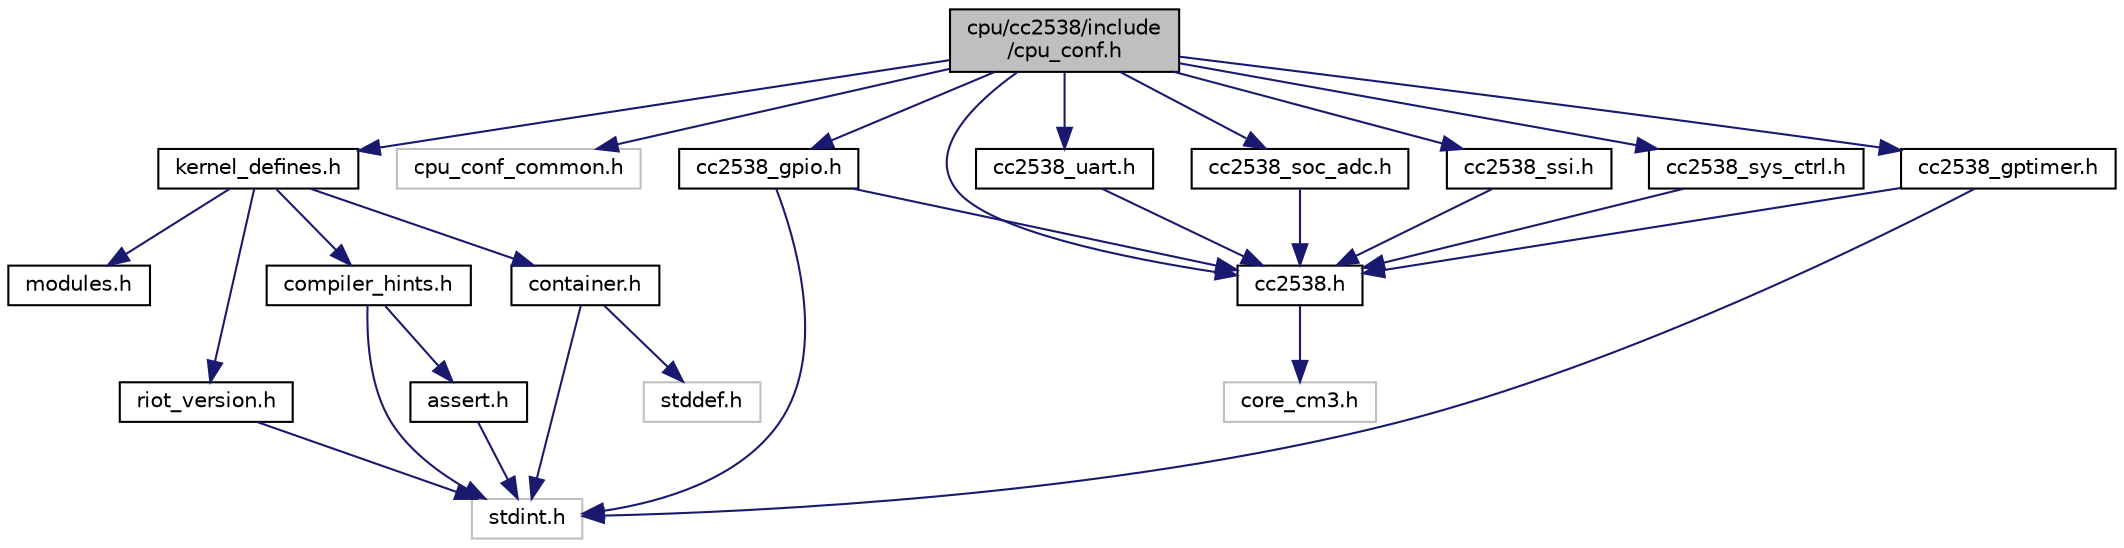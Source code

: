 digraph "cpu/cc2538/include/cpu_conf.h"
{
 // LATEX_PDF_SIZE
  edge [fontname="Helvetica",fontsize="10",labelfontname="Helvetica",labelfontsize="10"];
  node [fontname="Helvetica",fontsize="10",shape=record];
  Node1 [label="cpu/cc2538/include\l/cpu_conf.h",height=0.2,width=0.4,color="black", fillcolor="grey75", style="filled", fontcolor="black",tooltip="Implementation specific CPU configuration options."];
  Node1 -> Node2 [color="midnightblue",fontsize="10",style="solid",fontname="Helvetica"];
  Node2 [label="kernel_defines.h",height=0.2,width=0.4,color="black", fillcolor="white", style="filled",URL="$kernel__defines_8h.html",tooltip="Common macros and compiler attributes/pragmas configuration."];
  Node2 -> Node3 [color="midnightblue",fontsize="10",style="solid",fontname="Helvetica"];
  Node3 [label="modules.h",height=0.2,width=0.4,color="black", fillcolor="white", style="filled",URL="$modules_8h.html",tooltip="Common macros and compiler attributes/pragmas configuration."];
  Node2 -> Node4 [color="midnightblue",fontsize="10",style="solid",fontname="Helvetica"];
  Node4 [label="riot_version.h",height=0.2,width=0.4,color="black", fillcolor="white", style="filled",URL="$riot__version_8h.html",tooltip="Common macros and compiler attributes/pragmas configuration."];
  Node4 -> Node5 [color="midnightblue",fontsize="10",style="solid",fontname="Helvetica"];
  Node5 [label="stdint.h",height=0.2,width=0.4,color="grey75", fillcolor="white", style="filled",tooltip=" "];
  Node2 -> Node6 [color="midnightblue",fontsize="10",style="solid",fontname="Helvetica"];
  Node6 [label="compiler_hints.h",height=0.2,width=0.4,color="black", fillcolor="white", style="filled",URL="$compiler__hints_8h.html",tooltip="Common macros and compiler attributes/pragmas configuration."];
  Node6 -> Node7 [color="midnightblue",fontsize="10",style="solid",fontname="Helvetica"];
  Node7 [label="assert.h",height=0.2,width=0.4,color="black", fillcolor="white", style="filled",URL="$assert_8h.html",tooltip="POSIX.1-2008 compliant version of the assert macro."];
  Node7 -> Node5 [color="midnightblue",fontsize="10",style="solid",fontname="Helvetica"];
  Node6 -> Node5 [color="midnightblue",fontsize="10",style="solid",fontname="Helvetica"];
  Node2 -> Node8 [color="midnightblue",fontsize="10",style="solid",fontname="Helvetica"];
  Node8 [label="container.h",height=0.2,width=0.4,color="black", fillcolor="white", style="filled",URL="$container_8h.html",tooltip="Common macros and compiler attributes/pragmas configuration."];
  Node8 -> Node9 [color="midnightblue",fontsize="10",style="solid",fontname="Helvetica"];
  Node9 [label="stddef.h",height=0.2,width=0.4,color="grey75", fillcolor="white", style="filled",tooltip=" "];
  Node8 -> Node5 [color="midnightblue",fontsize="10",style="solid",fontname="Helvetica"];
  Node1 -> Node10 [color="midnightblue",fontsize="10",style="solid",fontname="Helvetica"];
  Node10 [label="cpu_conf_common.h",height=0.2,width=0.4,color="grey75", fillcolor="white", style="filled",tooltip=" "];
  Node1 -> Node11 [color="midnightblue",fontsize="10",style="solid",fontname="Helvetica"];
  Node11 [label="cc2538.h",height=0.2,width=0.4,color="black", fillcolor="white", style="filled",URL="$cc2538_8h.html",tooltip="CC2538 MCU interrupt and register definitions."];
  Node11 -> Node12 [color="midnightblue",fontsize="10",style="solid",fontname="Helvetica"];
  Node12 [label="core_cm3.h",height=0.2,width=0.4,color="grey75", fillcolor="white", style="filled",tooltip=" "];
  Node1 -> Node13 [color="midnightblue",fontsize="10",style="solid",fontname="Helvetica"];
  Node13 [label="cc2538_gpio.h",height=0.2,width=0.4,color="black", fillcolor="white", style="filled",URL="$cc2538__gpio_8h.html",tooltip="Driver for the cc2538 GPIO controller."];
  Node13 -> Node5 [color="midnightblue",fontsize="10",style="solid",fontname="Helvetica"];
  Node13 -> Node11 [color="midnightblue",fontsize="10",style="solid",fontname="Helvetica"];
  Node1 -> Node14 [color="midnightblue",fontsize="10",style="solid",fontname="Helvetica"];
  Node14 [label="cc2538_uart.h",height=0.2,width=0.4,color="black", fillcolor="white", style="filled",URL="$cc2538__uart_8h.html",tooltip="CC2538 UART interface."];
  Node14 -> Node11 [color="midnightblue",fontsize="10",style="solid",fontname="Helvetica"];
  Node1 -> Node15 [color="midnightblue",fontsize="10",style="solid",fontname="Helvetica"];
  Node15 [label="cc2538_gptimer.h",height=0.2,width=0.4,color="black", fillcolor="white", style="filled",URL="$cc2538__gptimer_8h.html",tooltip="CC2538 General Purpose Timer (GPTIMER) driver."];
  Node15 -> Node5 [color="midnightblue",fontsize="10",style="solid",fontname="Helvetica"];
  Node15 -> Node11 [color="midnightblue",fontsize="10",style="solid",fontname="Helvetica"];
  Node1 -> Node16 [color="midnightblue",fontsize="10",style="solid",fontname="Helvetica"];
  Node16 [label="cc2538_soc_adc.h",height=0.2,width=0.4,color="black", fillcolor="white", style="filled",URL="$cc2538__soc__adc_8h.html",tooltip="CC2538 SOC ADC interface."];
  Node16 -> Node11 [color="midnightblue",fontsize="10",style="solid",fontname="Helvetica"];
  Node1 -> Node17 [color="midnightblue",fontsize="10",style="solid",fontname="Helvetica"];
  Node17 [label="cc2538_ssi.h",height=0.2,width=0.4,color="black", fillcolor="white", style="filled",URL="$cc2538__ssi_8h.html",tooltip="CC2538 SSI interface."];
  Node17 -> Node11 [color="midnightblue",fontsize="10",style="solid",fontname="Helvetica"];
  Node1 -> Node18 [color="midnightblue",fontsize="10",style="solid",fontname="Helvetica"];
  Node18 [label="cc2538_sys_ctrl.h",height=0.2,width=0.4,color="black", fillcolor="white", style="filled",URL="$cc2538__sys__ctrl_8h.html",tooltip="CC2538 System Control interface."];
  Node18 -> Node11 [color="midnightblue",fontsize="10",style="solid",fontname="Helvetica"];
}
